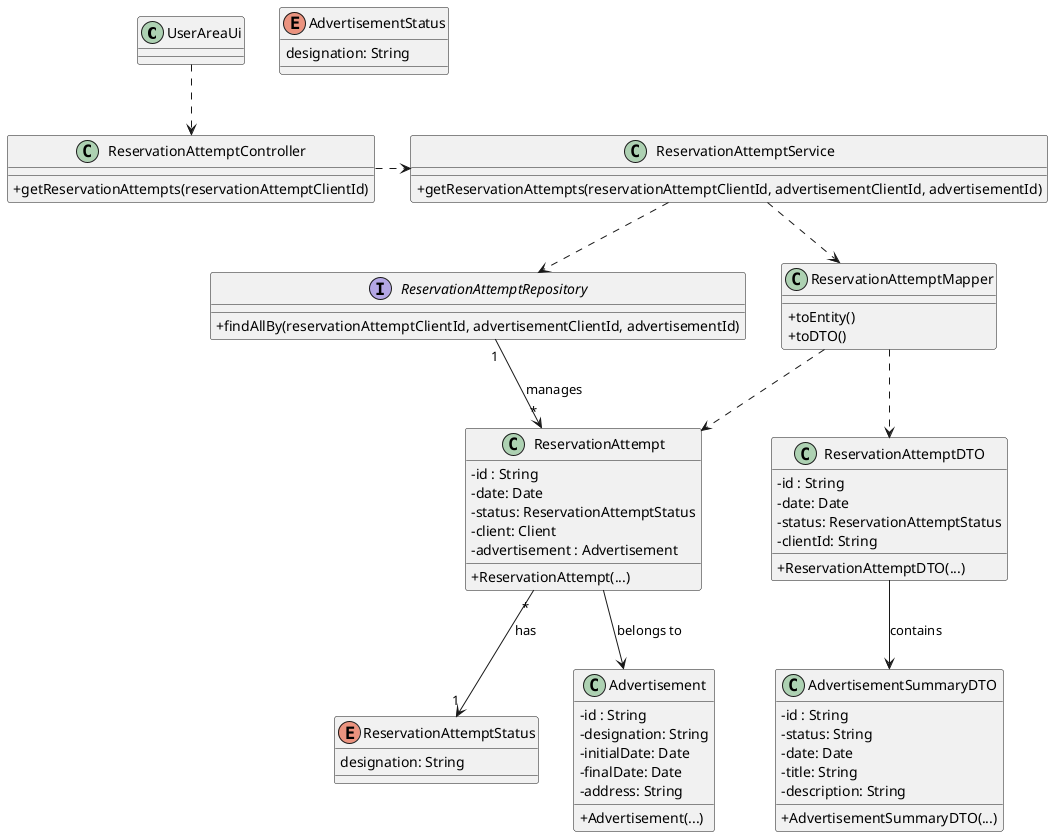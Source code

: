 @startuml
skinparam packageStyle rectangle
skinparam shadowing false
skinparam linetype polyline
skinparam classAttributeIconSize 0

class UserAreaUi {
}

class ReservationAttemptController {
    + getReservationAttempts(reservationAttemptClientId)
}

class ReservationAttemptService {
    + getReservationAttempts(reservationAttemptClientId, advertisementClientId, advertisementId)
}

interface ReservationAttemptRepository {
    + findAllBy(reservationAttemptClientId, advertisementClientId, advertisementId)
}

class ReservationAttempt {
    - id : String
    - date: Date
    - status: ReservationAttemptStatus
    - client: Client
    - advertisement : Advertisement
    + ReservationAttempt(...)
}

enum ReservationAttemptStatus {
    designation: String
}

class ReservationAttemptMapper {
    + toEntity()
    + toDTO()
}

class ReservationAttemptDTO {
    - id : String
    - date: Date
    - status: ReservationAttemptStatus
    - clientId: String
    + ReservationAttemptDTO(...)
}

class AdvertisementSummaryDTO {
    - id : String
    - status: String
    - date: Date
    - title: String
    - description: String
    + AdvertisementSummaryDTO(...)
}

class Advertisement {
    - id : String
    - designation: String
    - initialDate: Date
    - finalDate: Date
    - address: String
    + Advertisement(...)
}

enum AdvertisementStatus {
    designation: String
}

' --- Relationships ---
UserAreaUi ..> ReservationAttemptController
ReservationAttemptController .> ReservationAttemptService
ReservationAttemptService ..> ReservationAttemptRepository
ReservationAttemptService ..> ReservationAttemptMapper
ReservationAttemptMapper ..> ReservationAttemptDTO
ReservationAttemptMapper ..> ReservationAttempt
ReservationAttempt "*" --> "1" ReservationAttemptStatus : has
ReservationAttempt --> Advertisement : belongs to
ReservationAttemptDTO --> AdvertisementSummaryDTO : contains
ReservationAttemptRepository "1" --> "*" ReservationAttempt : manages

@enduml

